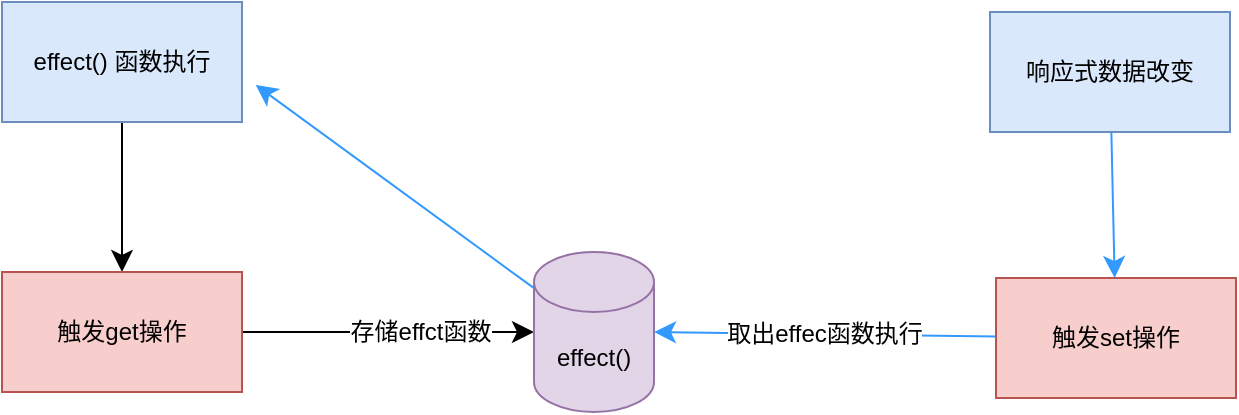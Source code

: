 <mxfile version="24.8.6">
  <diagram name="第 1 页" id="xeP-Gfb6wr2b7-4Ma4Fg">
    <mxGraphModel dx="1442" dy="1415" grid="0" gridSize="10" guides="1" tooltips="1" connect="1" arrows="1" fold="1" page="0" pageScale="1" pageWidth="827" pageHeight="1169" math="0" shadow="0">
      <root>
        <mxCell id="0" />
        <mxCell id="1" parent="0" />
        <mxCell id="wXci1mIZKQHQg_v51f_E-28" value="" style="edgeStyle=none;curved=1;rounded=0;orthogonalLoop=1;jettySize=auto;html=1;fontSize=12;startSize=8;endSize=8;" edge="1" parent="1" source="wXci1mIZKQHQg_v51f_E-26" target="wXci1mIZKQHQg_v51f_E-27">
          <mxGeometry relative="1" as="geometry" />
        </mxCell>
        <mxCell id="wXci1mIZKQHQg_v51f_E-26" value="effect() 函数执行" style="rounded=0;whiteSpace=wrap;html=1;fillColor=#dae8fc;strokeColor=#6c8ebf;" vertex="1" parent="1">
          <mxGeometry x="-176" y="-532" width="120" height="60" as="geometry" />
        </mxCell>
        <mxCell id="wXci1mIZKQHQg_v51f_E-30" value="" style="edgeStyle=none;curved=1;rounded=0;orthogonalLoop=1;jettySize=auto;html=1;fontSize=12;startSize=8;endSize=8;" edge="1" parent="1" source="wXci1mIZKQHQg_v51f_E-27" target="wXci1mIZKQHQg_v51f_E-29">
          <mxGeometry relative="1" as="geometry" />
        </mxCell>
        <mxCell id="wXci1mIZKQHQg_v51f_E-40" value="存储effct函数" style="edgeLabel;html=1;align=center;verticalAlign=middle;resizable=0;points=[];fontSize=12;" vertex="1" connectable="0" parent="wXci1mIZKQHQg_v51f_E-30">
          <mxGeometry x="0.209" relative="1" as="geometry">
            <mxPoint as="offset" />
          </mxGeometry>
        </mxCell>
        <mxCell id="wXci1mIZKQHQg_v51f_E-27" value="触发get操作" style="whiteSpace=wrap;html=1;rounded=0;fillColor=#f8cecc;strokeColor=#b85450;" vertex="1" parent="1">
          <mxGeometry x="-176" y="-397" width="120" height="60" as="geometry" />
        </mxCell>
        <mxCell id="wXci1mIZKQHQg_v51f_E-41" style="edgeStyle=none;curved=1;rounded=0;orthogonalLoop=1;jettySize=auto;html=1;fontSize=12;startSize=8;endSize=8;strokeColor=#3399FF;" edge="1" parent="1" source="wXci1mIZKQHQg_v51f_E-29">
          <mxGeometry relative="1" as="geometry">
            <mxPoint x="-49.2" y="-490.6" as="targetPoint" />
          </mxGeometry>
        </mxCell>
        <mxCell id="wXci1mIZKQHQg_v51f_E-29" value="effect()" style="shape=cylinder3;whiteSpace=wrap;html=1;boundedLbl=1;backgroundOutline=1;size=15;fillColor=#e1d5e7;strokeColor=#9673a6;" vertex="1" parent="1">
          <mxGeometry x="90" y="-407" width="60" height="80" as="geometry" />
        </mxCell>
        <mxCell id="wXci1mIZKQHQg_v51f_E-33" value="" style="edgeStyle=none;curved=1;rounded=0;orthogonalLoop=1;jettySize=auto;html=1;fontSize=12;startSize=8;endSize=8;strokeColor=#3399ff;" edge="1" parent="1" source="wXci1mIZKQHQg_v51f_E-31" target="wXci1mIZKQHQg_v51f_E-32">
          <mxGeometry relative="1" as="geometry" />
        </mxCell>
        <mxCell id="wXci1mIZKQHQg_v51f_E-31" value="响应式数据改变" style="rounded=0;whiteSpace=wrap;html=1;fillColor=#dae8fc;strokeColor=#6c8ebf;" vertex="1" parent="1">
          <mxGeometry x="318" y="-527" width="120" height="60" as="geometry" />
        </mxCell>
        <mxCell id="wXci1mIZKQHQg_v51f_E-39" value="" style="edgeStyle=none;curved=1;rounded=0;orthogonalLoop=1;jettySize=auto;html=1;fontSize=12;startSize=8;endSize=8;entryX=1;entryY=0.5;entryDx=0;entryDy=0;entryPerimeter=0;strokeColor=#3399ff;" edge="1" parent="1" source="wXci1mIZKQHQg_v51f_E-32" target="wXci1mIZKQHQg_v51f_E-29">
          <mxGeometry relative="1" as="geometry">
            <mxPoint x="154" y="-367" as="targetPoint" />
          </mxGeometry>
        </mxCell>
        <mxCell id="wXci1mIZKQHQg_v51f_E-44" value="取出effec函数执行" style="edgeLabel;html=1;align=center;verticalAlign=middle;resizable=0;points=[];fontSize=12;" vertex="1" connectable="0" parent="wXci1mIZKQHQg_v51f_E-39">
          <mxGeometry x="0.003" relative="1" as="geometry">
            <mxPoint as="offset" />
          </mxGeometry>
        </mxCell>
        <mxCell id="wXci1mIZKQHQg_v51f_E-32" value="触发set操作" style="rounded=0;whiteSpace=wrap;html=1;fillColor=#f8cecc;strokeColor=#b85450;" vertex="1" parent="1">
          <mxGeometry x="321" y="-394" width="120" height="60" as="geometry" />
        </mxCell>
      </root>
    </mxGraphModel>
  </diagram>
</mxfile>
